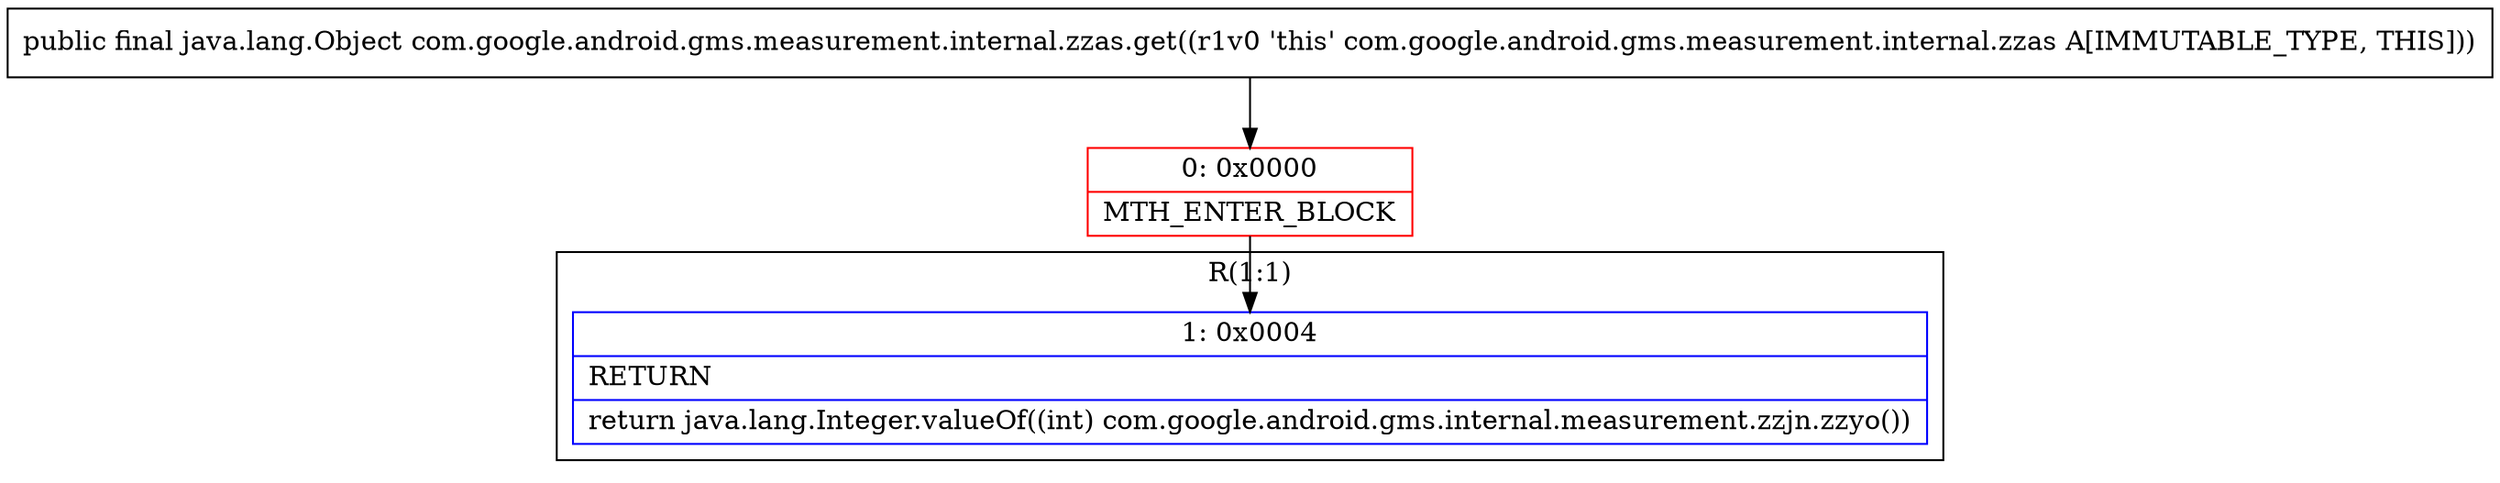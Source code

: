 digraph "CFG forcom.google.android.gms.measurement.internal.zzas.get()Ljava\/lang\/Object;" {
subgraph cluster_Region_685577343 {
label = "R(1:1)";
node [shape=record,color=blue];
Node_1 [shape=record,label="{1\:\ 0x0004|RETURN\l|return java.lang.Integer.valueOf((int) com.google.android.gms.internal.measurement.zzjn.zzyo())\l}"];
}
Node_0 [shape=record,color=red,label="{0\:\ 0x0000|MTH_ENTER_BLOCK\l}"];
MethodNode[shape=record,label="{public final java.lang.Object com.google.android.gms.measurement.internal.zzas.get((r1v0 'this' com.google.android.gms.measurement.internal.zzas A[IMMUTABLE_TYPE, THIS])) }"];
MethodNode -> Node_0;
Node_0 -> Node_1;
}

